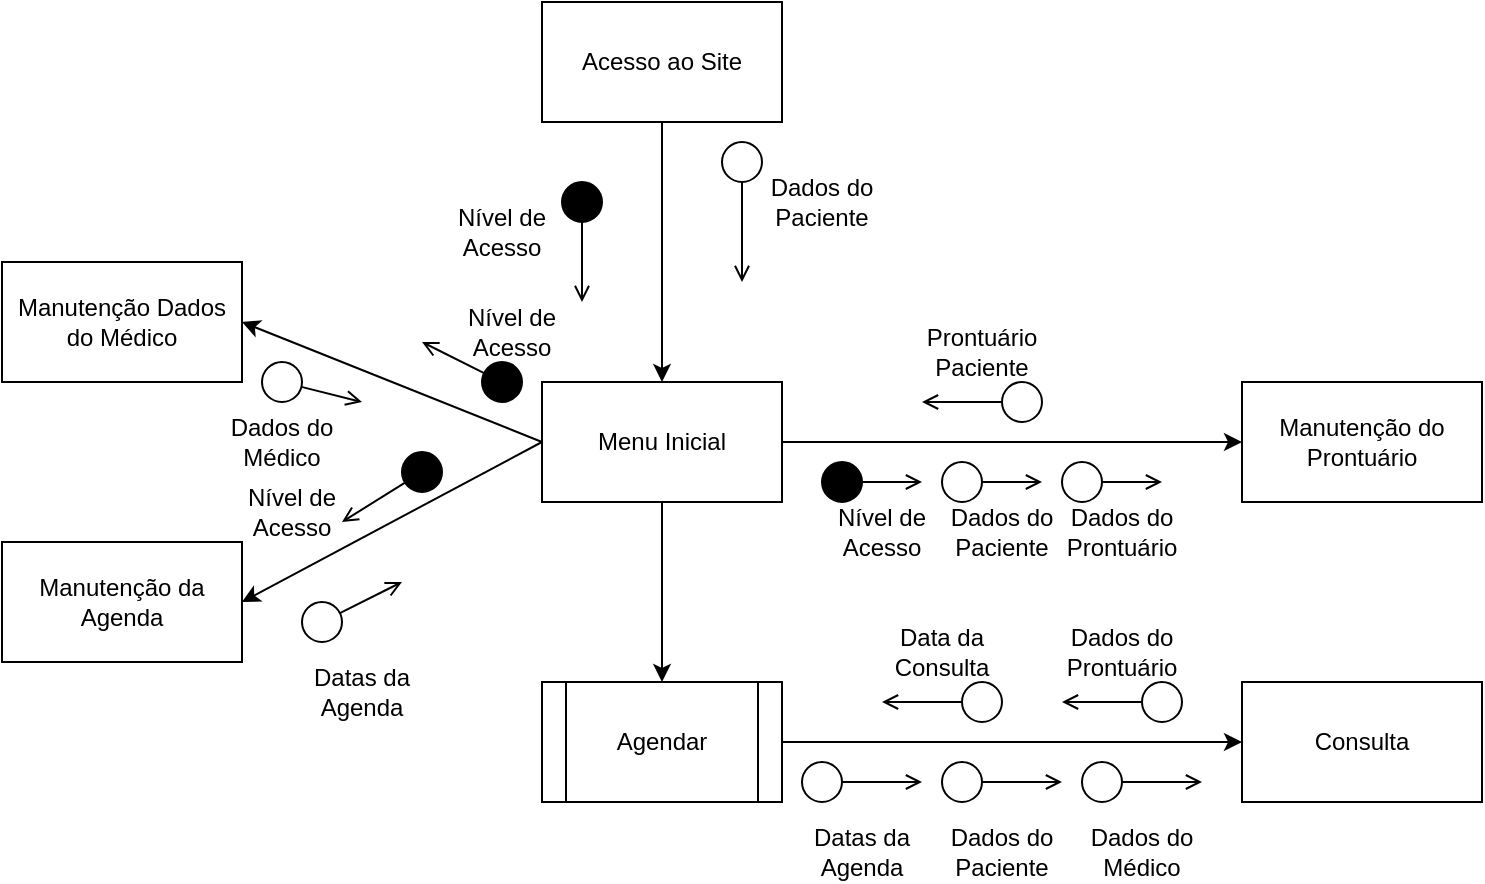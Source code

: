 <mxfile version="22.0.4" type="github">
  <diagram name="Página-1" id="Qxkd537oiUE1Hkl89c5F">
    <mxGraphModel dx="1114" dy="610" grid="1" gridSize="10" guides="1" tooltips="1" connect="1" arrows="1" fold="1" page="1" pageScale="1" pageWidth="827" pageHeight="1169" math="0" shadow="0">
      <root>
        <mxCell id="0" />
        <mxCell id="1" parent="0" />
        <mxCell id="uMw_XOUJ7aJd5nUCi9w0-2" value="" style="ellipse;html=1;fontStyle=0;fillColor=#000000;" vertex="1" parent="1">
          <mxGeometry x="380" y="150" width="20" height="20" as="geometry" />
        </mxCell>
        <mxCell id="uMw_XOUJ7aJd5nUCi9w0-3" value="" style="endArrow=open;html=1;rounded=0;align=center;verticalAlign=top;endFill=0;labelBackgroundColor=none;endSize=6;" edge="1" source="uMw_XOUJ7aJd5nUCi9w0-2" parent="1">
          <mxGeometry relative="1" as="geometry">
            <mxPoint x="390" y="210" as="targetPoint" />
          </mxGeometry>
        </mxCell>
        <mxCell id="uMw_XOUJ7aJd5nUCi9w0-4" value="" style="ellipse;html=1;fontStyle=0;fillColor=#ffffff;" vertex="1" parent="1">
          <mxGeometry x="460" y="130" width="20" height="20" as="geometry" />
        </mxCell>
        <mxCell id="uMw_XOUJ7aJd5nUCi9w0-5" value="" style="endArrow=open;html=1;rounded=0;align=center;verticalAlign=top;endFill=0;labelBackgroundColor=none;endSize=6;" edge="1" parent="1" source="uMw_XOUJ7aJd5nUCi9w0-4">
          <mxGeometry relative="1" as="geometry">
            <mxPoint x="470" y="200" as="targetPoint" />
            <mxPoint x="420" y="410" as="sourcePoint" />
          </mxGeometry>
        </mxCell>
        <mxCell id="uMw_XOUJ7aJd5nUCi9w0-8" value="Agendar" style="shape=process;whiteSpace=wrap;html=1;backgroundOutline=1;" vertex="1" parent="1">
          <mxGeometry x="370" y="400" width="120" height="60" as="geometry" />
        </mxCell>
        <mxCell id="uMw_XOUJ7aJd5nUCi9w0-9" value="Acesso ao Site" style="rounded=0;whiteSpace=wrap;html=1;" vertex="1" parent="1">
          <mxGeometry x="370" y="60" width="120" height="60" as="geometry" />
        </mxCell>
        <mxCell id="uMw_XOUJ7aJd5nUCi9w0-10" value="" style="endArrow=classic;html=1;rounded=0;exitX=0.5;exitY=1;exitDx=0;exitDy=0;entryX=0.5;entryY=0;entryDx=0;entryDy=0;" edge="1" parent="1" source="uMw_XOUJ7aJd5nUCi9w0-9" target="uMw_XOUJ7aJd5nUCi9w0-14">
          <mxGeometry width="50" height="50" relative="1" as="geometry">
            <mxPoint x="405" y="200" as="sourcePoint" />
            <mxPoint x="430" y="240" as="targetPoint" />
          </mxGeometry>
        </mxCell>
        <mxCell id="uMw_XOUJ7aJd5nUCi9w0-12" value="Nível de Acesso" style="text;html=1;strokeColor=none;fillColor=none;align=center;verticalAlign=middle;whiteSpace=wrap;rounded=0;" vertex="1" parent="1">
          <mxGeometry x="320" y="160" width="60" height="30" as="geometry" />
        </mxCell>
        <mxCell id="uMw_XOUJ7aJd5nUCi9w0-13" value="Dados do Paciente" style="text;html=1;strokeColor=none;fillColor=none;align=center;verticalAlign=middle;whiteSpace=wrap;rounded=0;" vertex="1" parent="1">
          <mxGeometry x="480" y="145" width="60" height="30" as="geometry" />
        </mxCell>
        <mxCell id="uMw_XOUJ7aJd5nUCi9w0-14" value="Menu Inicial" style="rounded=0;whiteSpace=wrap;html=1;" vertex="1" parent="1">
          <mxGeometry x="370" y="250" width="120" height="60" as="geometry" />
        </mxCell>
        <mxCell id="uMw_XOUJ7aJd5nUCi9w0-15" value="Manutenção do Prontuário" style="rounded=0;whiteSpace=wrap;html=1;" vertex="1" parent="1">
          <mxGeometry x="720" y="250" width="120" height="60" as="geometry" />
        </mxCell>
        <mxCell id="uMw_XOUJ7aJd5nUCi9w0-16" value="" style="endArrow=classic;html=1;rounded=0;exitX=1;exitY=0.5;exitDx=0;exitDy=0;entryX=0;entryY=0.5;entryDx=0;entryDy=0;" edge="1" parent="1" source="uMw_XOUJ7aJd5nUCi9w0-14" target="uMw_XOUJ7aJd5nUCi9w0-15">
          <mxGeometry width="50" height="50" relative="1" as="geometry">
            <mxPoint x="440" y="130" as="sourcePoint" />
            <mxPoint x="440" y="260" as="targetPoint" />
          </mxGeometry>
        </mxCell>
        <mxCell id="uMw_XOUJ7aJd5nUCi9w0-17" value="" style="ellipse;html=1;fontStyle=0;fillColor=#ffffff;" vertex="1" parent="1">
          <mxGeometry x="600" y="250" width="20" height="20" as="geometry" />
        </mxCell>
        <mxCell id="uMw_XOUJ7aJd5nUCi9w0-18" value="" style="endArrow=open;html=1;rounded=0;align=center;verticalAlign=top;endFill=0;labelBackgroundColor=none;endSize=6;" edge="1" parent="1" source="uMw_XOUJ7aJd5nUCi9w0-17">
          <mxGeometry relative="1" as="geometry">
            <mxPoint x="560" y="260" as="targetPoint" />
            <mxPoint x="480" y="570" as="sourcePoint" />
            <Array as="points">
              <mxPoint x="560" y="260" />
            </Array>
          </mxGeometry>
        </mxCell>
        <mxCell id="uMw_XOUJ7aJd5nUCi9w0-19" value="Prontuário Paciente" style="text;html=1;strokeColor=none;fillColor=none;align=center;verticalAlign=middle;whiteSpace=wrap;rounded=0;" vertex="1" parent="1">
          <mxGeometry x="560" y="220" width="60" height="30" as="geometry" />
        </mxCell>
        <mxCell id="uMw_XOUJ7aJd5nUCi9w0-20" value="" style="ellipse;html=1;fontStyle=0;fillColor=#000000;" vertex="1" parent="1">
          <mxGeometry x="510" y="290" width="20" height="20" as="geometry" />
        </mxCell>
        <mxCell id="uMw_XOUJ7aJd5nUCi9w0-21" value="" style="endArrow=open;html=1;rounded=0;align=center;verticalAlign=top;endFill=0;labelBackgroundColor=none;endSize=6;" edge="1" parent="1" source="uMw_XOUJ7aJd5nUCi9w0-20">
          <mxGeometry relative="1" as="geometry">
            <mxPoint x="560" y="300" as="targetPoint" />
          </mxGeometry>
        </mxCell>
        <mxCell id="uMw_XOUJ7aJd5nUCi9w0-22" value="Nível de Acesso" style="text;html=1;strokeColor=none;fillColor=none;align=center;verticalAlign=middle;whiteSpace=wrap;rounded=0;" vertex="1" parent="1">
          <mxGeometry x="510" y="310" width="60" height="30" as="geometry" />
        </mxCell>
        <mxCell id="uMw_XOUJ7aJd5nUCi9w0-23" value="Manutenção da Agenda" style="rounded=0;whiteSpace=wrap;html=1;" vertex="1" parent="1">
          <mxGeometry x="100" y="330" width="120" height="60" as="geometry" />
        </mxCell>
        <mxCell id="uMw_XOUJ7aJd5nUCi9w0-24" value="" style="endArrow=classic;html=1;rounded=0;exitX=0;exitY=0.5;exitDx=0;exitDy=0;entryX=1;entryY=0.5;entryDx=0;entryDy=0;" edge="1" parent="1" source="uMw_XOUJ7aJd5nUCi9w0-14" target="uMw_XOUJ7aJd5nUCi9w0-23">
          <mxGeometry width="50" height="50" relative="1" as="geometry">
            <mxPoint x="440" y="130" as="sourcePoint" />
            <mxPoint x="260" y="280" as="targetPoint" />
          </mxGeometry>
        </mxCell>
        <mxCell id="uMw_XOUJ7aJd5nUCi9w0-27" value="" style="ellipse;html=1;fontStyle=0;fillColor=#000000;" vertex="1" parent="1">
          <mxGeometry x="300" y="285" width="20" height="20" as="geometry" />
        </mxCell>
        <mxCell id="uMw_XOUJ7aJd5nUCi9w0-28" value="" style="endArrow=open;html=1;rounded=0;align=center;verticalAlign=top;endFill=0;labelBackgroundColor=none;endSize=6;" edge="1" parent="1" source="uMw_XOUJ7aJd5nUCi9w0-27">
          <mxGeometry relative="1" as="geometry">
            <mxPoint x="270" y="320" as="targetPoint" />
          </mxGeometry>
        </mxCell>
        <mxCell id="uMw_XOUJ7aJd5nUCi9w0-29" value="Nível de Acesso" style="text;html=1;strokeColor=none;fillColor=none;align=center;verticalAlign=middle;whiteSpace=wrap;rounded=0;" vertex="1" parent="1">
          <mxGeometry x="220" y="300" width="50" height="30" as="geometry" />
        </mxCell>
        <mxCell id="uMw_XOUJ7aJd5nUCi9w0-31" value="" style="ellipse;html=1;fontStyle=0;fillColor=#ffffff;" vertex="1" parent="1">
          <mxGeometry x="250" y="360" width="20" height="20" as="geometry" />
        </mxCell>
        <mxCell id="uMw_XOUJ7aJd5nUCi9w0-32" value="" style="endArrow=open;html=1;rounded=0;align=center;verticalAlign=top;endFill=0;labelBackgroundColor=none;endSize=6;" edge="1" parent="1" source="uMw_XOUJ7aJd5nUCi9w0-31">
          <mxGeometry relative="1" as="geometry">
            <mxPoint x="300" y="350" as="targetPoint" />
            <mxPoint x="210" y="660" as="sourcePoint" />
          </mxGeometry>
        </mxCell>
        <mxCell id="uMw_XOUJ7aJd5nUCi9w0-33" value="Datas da Agenda" style="text;html=1;strokeColor=none;fillColor=none;align=center;verticalAlign=middle;whiteSpace=wrap;rounded=0;" vertex="1" parent="1">
          <mxGeometry x="250" y="390" width="60" height="30" as="geometry" />
        </mxCell>
        <mxCell id="uMw_XOUJ7aJd5nUCi9w0-35" value="" style="endArrow=classic;html=1;rounded=0;exitX=0.5;exitY=1;exitDx=0;exitDy=0;entryX=0.5;entryY=0;entryDx=0;entryDy=0;" edge="1" parent="1" source="uMw_XOUJ7aJd5nUCi9w0-14" target="uMw_XOUJ7aJd5nUCi9w0-8">
          <mxGeometry width="50" height="50" relative="1" as="geometry">
            <mxPoint x="450" y="140" as="sourcePoint" />
            <mxPoint x="450" y="270" as="targetPoint" />
          </mxGeometry>
        </mxCell>
        <mxCell id="uMw_XOUJ7aJd5nUCi9w0-36" value="" style="endArrow=classic;html=1;rounded=0;exitX=1;exitY=0.5;exitDx=0;exitDy=0;entryX=0;entryY=0.5;entryDx=0;entryDy=0;" edge="1" parent="1" source="uMw_XOUJ7aJd5nUCi9w0-8" target="uMw_XOUJ7aJd5nUCi9w0-43">
          <mxGeometry width="50" height="50" relative="1" as="geometry">
            <mxPoint x="530" y="450" as="sourcePoint" />
            <mxPoint x="640" y="430" as="targetPoint" />
          </mxGeometry>
        </mxCell>
        <mxCell id="uMw_XOUJ7aJd5nUCi9w0-37" value="" style="ellipse;html=1;fontStyle=0;fillColor=#ffffff;" vertex="1" parent="1">
          <mxGeometry x="500" y="440" width="20" height="20" as="geometry" />
        </mxCell>
        <mxCell id="uMw_XOUJ7aJd5nUCi9w0-38" value="" style="endArrow=open;html=1;rounded=0;align=center;verticalAlign=top;endFill=0;labelBackgroundColor=none;endSize=6;" edge="1" parent="1" source="uMw_XOUJ7aJd5nUCi9w0-37">
          <mxGeometry relative="1" as="geometry">
            <mxPoint x="560" y="450" as="targetPoint" />
            <mxPoint x="460" y="740" as="sourcePoint" />
          </mxGeometry>
        </mxCell>
        <mxCell id="uMw_XOUJ7aJd5nUCi9w0-39" value="Datas da Agenda" style="text;html=1;strokeColor=none;fillColor=none;align=center;verticalAlign=middle;whiteSpace=wrap;rounded=0;" vertex="1" parent="1">
          <mxGeometry x="500" y="470" width="60" height="30" as="geometry" />
        </mxCell>
        <mxCell id="uMw_XOUJ7aJd5nUCi9w0-40" value="" style="ellipse;html=1;fontStyle=0;fillColor=#ffffff;" vertex="1" parent="1">
          <mxGeometry x="570" y="440" width="20" height="20" as="geometry" />
        </mxCell>
        <mxCell id="uMw_XOUJ7aJd5nUCi9w0-41" value="" style="endArrow=open;html=1;rounded=0;align=center;verticalAlign=top;endFill=0;labelBackgroundColor=none;endSize=6;" edge="1" parent="1" source="uMw_XOUJ7aJd5nUCi9w0-40">
          <mxGeometry relative="1" as="geometry">
            <mxPoint x="630" y="450" as="targetPoint" />
            <mxPoint x="530" y="740" as="sourcePoint" />
          </mxGeometry>
        </mxCell>
        <mxCell id="uMw_XOUJ7aJd5nUCi9w0-42" value="Dados do Paciente" style="text;html=1;strokeColor=none;fillColor=none;align=center;verticalAlign=middle;whiteSpace=wrap;rounded=0;" vertex="1" parent="1">
          <mxGeometry x="570" y="470" width="60" height="30" as="geometry" />
        </mxCell>
        <mxCell id="uMw_XOUJ7aJd5nUCi9w0-43" value="Consulta" style="rounded=0;whiteSpace=wrap;html=1;" vertex="1" parent="1">
          <mxGeometry x="720" y="400" width="120" height="60" as="geometry" />
        </mxCell>
        <mxCell id="uMw_XOUJ7aJd5nUCi9w0-46" value="" style="ellipse;html=1;fontStyle=0;fillColor=#ffffff;" vertex="1" parent="1">
          <mxGeometry x="580" y="400" width="20" height="20" as="geometry" />
        </mxCell>
        <mxCell id="uMw_XOUJ7aJd5nUCi9w0-47" value="" style="endArrow=open;html=1;rounded=0;align=center;verticalAlign=top;endFill=0;labelBackgroundColor=none;endSize=6;" edge="1" parent="1" source="uMw_XOUJ7aJd5nUCi9w0-46">
          <mxGeometry relative="1" as="geometry">
            <mxPoint x="540" y="410" as="targetPoint" />
            <mxPoint x="490" y="700" as="sourcePoint" />
          </mxGeometry>
        </mxCell>
        <mxCell id="uMw_XOUJ7aJd5nUCi9w0-48" value="Data da Consulta" style="text;html=1;strokeColor=none;fillColor=none;align=center;verticalAlign=middle;whiteSpace=wrap;rounded=0;" vertex="1" parent="1">
          <mxGeometry x="540" y="370" width="60" height="30" as="geometry" />
        </mxCell>
        <mxCell id="uMw_XOUJ7aJd5nUCi9w0-50" value="" style="ellipse;html=1;fontStyle=0;fillColor=#ffffff;" vertex="1" parent="1">
          <mxGeometry x="570" y="290" width="20" height="20" as="geometry" />
        </mxCell>
        <mxCell id="uMw_XOUJ7aJd5nUCi9w0-51" value="" style="endArrow=open;html=1;rounded=0;align=center;verticalAlign=top;endFill=0;labelBackgroundColor=none;endSize=6;" edge="1" parent="1" source="uMw_XOUJ7aJd5nUCi9w0-50">
          <mxGeometry relative="1" as="geometry">
            <mxPoint x="620" y="300" as="targetPoint" />
            <mxPoint x="530" y="590" as="sourcePoint" />
          </mxGeometry>
        </mxCell>
        <mxCell id="uMw_XOUJ7aJd5nUCi9w0-52" value="Dados do Paciente" style="text;html=1;strokeColor=none;fillColor=none;align=center;verticalAlign=middle;whiteSpace=wrap;rounded=0;" vertex="1" parent="1">
          <mxGeometry x="570" y="310" width="60" height="30" as="geometry" />
        </mxCell>
        <mxCell id="uMw_XOUJ7aJd5nUCi9w0-53" value="" style="endArrow=classic;html=1;rounded=0;exitX=0;exitY=0.5;exitDx=0;exitDy=0;entryX=1;entryY=0.5;entryDx=0;entryDy=0;" edge="1" parent="1" source="uMw_XOUJ7aJd5nUCi9w0-14" target="uMw_XOUJ7aJd5nUCi9w0-54">
          <mxGeometry width="50" height="50" relative="1" as="geometry">
            <mxPoint x="380" y="290" as="sourcePoint" />
            <mxPoint x="210" y="220" as="targetPoint" />
          </mxGeometry>
        </mxCell>
        <mxCell id="uMw_XOUJ7aJd5nUCi9w0-54" value="Manutenção Dados do Médico" style="rounded=0;whiteSpace=wrap;html=1;" vertex="1" parent="1">
          <mxGeometry x="100" y="190" width="120" height="60" as="geometry" />
        </mxCell>
        <mxCell id="uMw_XOUJ7aJd5nUCi9w0-55" value="" style="ellipse;html=1;fontStyle=0;fillColor=#000000;" vertex="1" parent="1">
          <mxGeometry x="340" y="240" width="20" height="20" as="geometry" />
        </mxCell>
        <mxCell id="uMw_XOUJ7aJd5nUCi9w0-56" value="" style="endArrow=open;html=1;rounded=0;align=center;verticalAlign=top;endFill=0;labelBackgroundColor=none;endSize=6;" edge="1" parent="1" source="uMw_XOUJ7aJd5nUCi9w0-55">
          <mxGeometry relative="1" as="geometry">
            <mxPoint x="310" y="230" as="targetPoint" />
          </mxGeometry>
        </mxCell>
        <mxCell id="uMw_XOUJ7aJd5nUCi9w0-57" value="Nível de Acesso" style="text;html=1;strokeColor=none;fillColor=none;align=center;verticalAlign=middle;whiteSpace=wrap;rounded=0;" vertex="1" parent="1">
          <mxGeometry x="330" y="210" width="50" height="30" as="geometry" />
        </mxCell>
        <mxCell id="uMw_XOUJ7aJd5nUCi9w0-59" value="" style="ellipse;html=1;fontStyle=0;fillColor=#ffffff;" vertex="1" parent="1">
          <mxGeometry x="230" y="240" width="20" height="20" as="geometry" />
        </mxCell>
        <mxCell id="uMw_XOUJ7aJd5nUCi9w0-60" value="" style="endArrow=open;html=1;rounded=0;align=center;verticalAlign=top;endFill=0;labelBackgroundColor=none;endSize=6;" edge="1" parent="1" source="uMw_XOUJ7aJd5nUCi9w0-59">
          <mxGeometry relative="1" as="geometry">
            <mxPoint x="280" y="260" as="targetPoint" />
            <mxPoint x="180" y="440" as="sourcePoint" />
          </mxGeometry>
        </mxCell>
        <mxCell id="uMw_XOUJ7aJd5nUCi9w0-61" value="Dados do Médico" style="text;html=1;strokeColor=none;fillColor=none;align=center;verticalAlign=middle;whiteSpace=wrap;rounded=0;" vertex="1" parent="1">
          <mxGeometry x="210" y="265" width="60" height="30" as="geometry" />
        </mxCell>
        <mxCell id="uMw_XOUJ7aJd5nUCi9w0-62" value="" style="ellipse;html=1;fontStyle=0;fillColor=#ffffff;" vertex="1" parent="1">
          <mxGeometry x="640" y="440" width="20" height="20" as="geometry" />
        </mxCell>
        <mxCell id="uMw_XOUJ7aJd5nUCi9w0-63" value="" style="endArrow=open;html=1;rounded=0;align=center;verticalAlign=top;endFill=0;labelBackgroundColor=none;endSize=6;" edge="1" parent="1" source="uMw_XOUJ7aJd5nUCi9w0-62">
          <mxGeometry relative="1" as="geometry">
            <mxPoint x="700" y="450" as="targetPoint" />
            <mxPoint x="600" y="740" as="sourcePoint" />
          </mxGeometry>
        </mxCell>
        <mxCell id="uMw_XOUJ7aJd5nUCi9w0-64" value="Dados do Médico" style="text;html=1;strokeColor=none;fillColor=none;align=center;verticalAlign=middle;whiteSpace=wrap;rounded=0;" vertex="1" parent="1">
          <mxGeometry x="640" y="470" width="60" height="30" as="geometry" />
        </mxCell>
        <mxCell id="uMw_XOUJ7aJd5nUCi9w0-65" value="" style="ellipse;html=1;fontStyle=0;fillColor=#ffffff;" vertex="1" parent="1">
          <mxGeometry x="670" y="400" width="20" height="20" as="geometry" />
        </mxCell>
        <mxCell id="uMw_XOUJ7aJd5nUCi9w0-66" value="" style="endArrow=open;html=1;rounded=0;align=center;verticalAlign=top;endFill=0;labelBackgroundColor=none;endSize=6;" edge="1" parent="1" source="uMw_XOUJ7aJd5nUCi9w0-65">
          <mxGeometry relative="1" as="geometry">
            <mxPoint x="630" y="410" as="targetPoint" />
            <mxPoint x="580" y="700" as="sourcePoint" />
          </mxGeometry>
        </mxCell>
        <mxCell id="uMw_XOUJ7aJd5nUCi9w0-67" value="Dados do Prontuário" style="text;html=1;strokeColor=none;fillColor=none;align=center;verticalAlign=middle;whiteSpace=wrap;rounded=0;" vertex="1" parent="1">
          <mxGeometry x="630" y="370" width="60" height="30" as="geometry" />
        </mxCell>
        <mxCell id="uMw_XOUJ7aJd5nUCi9w0-68" value="" style="ellipse;html=1;fontStyle=0;fillColor=#ffffff;" vertex="1" parent="1">
          <mxGeometry x="630" y="290" width="20" height="20" as="geometry" />
        </mxCell>
        <mxCell id="uMw_XOUJ7aJd5nUCi9w0-69" value="" style="endArrow=open;html=1;rounded=0;align=center;verticalAlign=top;endFill=0;labelBackgroundColor=none;endSize=6;" edge="1" parent="1" source="uMw_XOUJ7aJd5nUCi9w0-68">
          <mxGeometry relative="1" as="geometry">
            <mxPoint x="680" y="300" as="targetPoint" />
            <mxPoint x="580" y="525" as="sourcePoint" />
          </mxGeometry>
        </mxCell>
        <mxCell id="uMw_XOUJ7aJd5nUCi9w0-70" value="Dados do Prontuário" style="text;html=1;strokeColor=none;fillColor=none;align=center;verticalAlign=middle;whiteSpace=wrap;rounded=0;" vertex="1" parent="1">
          <mxGeometry x="630" y="310" width="60" height="30" as="geometry" />
        </mxCell>
      </root>
    </mxGraphModel>
  </diagram>
</mxfile>
